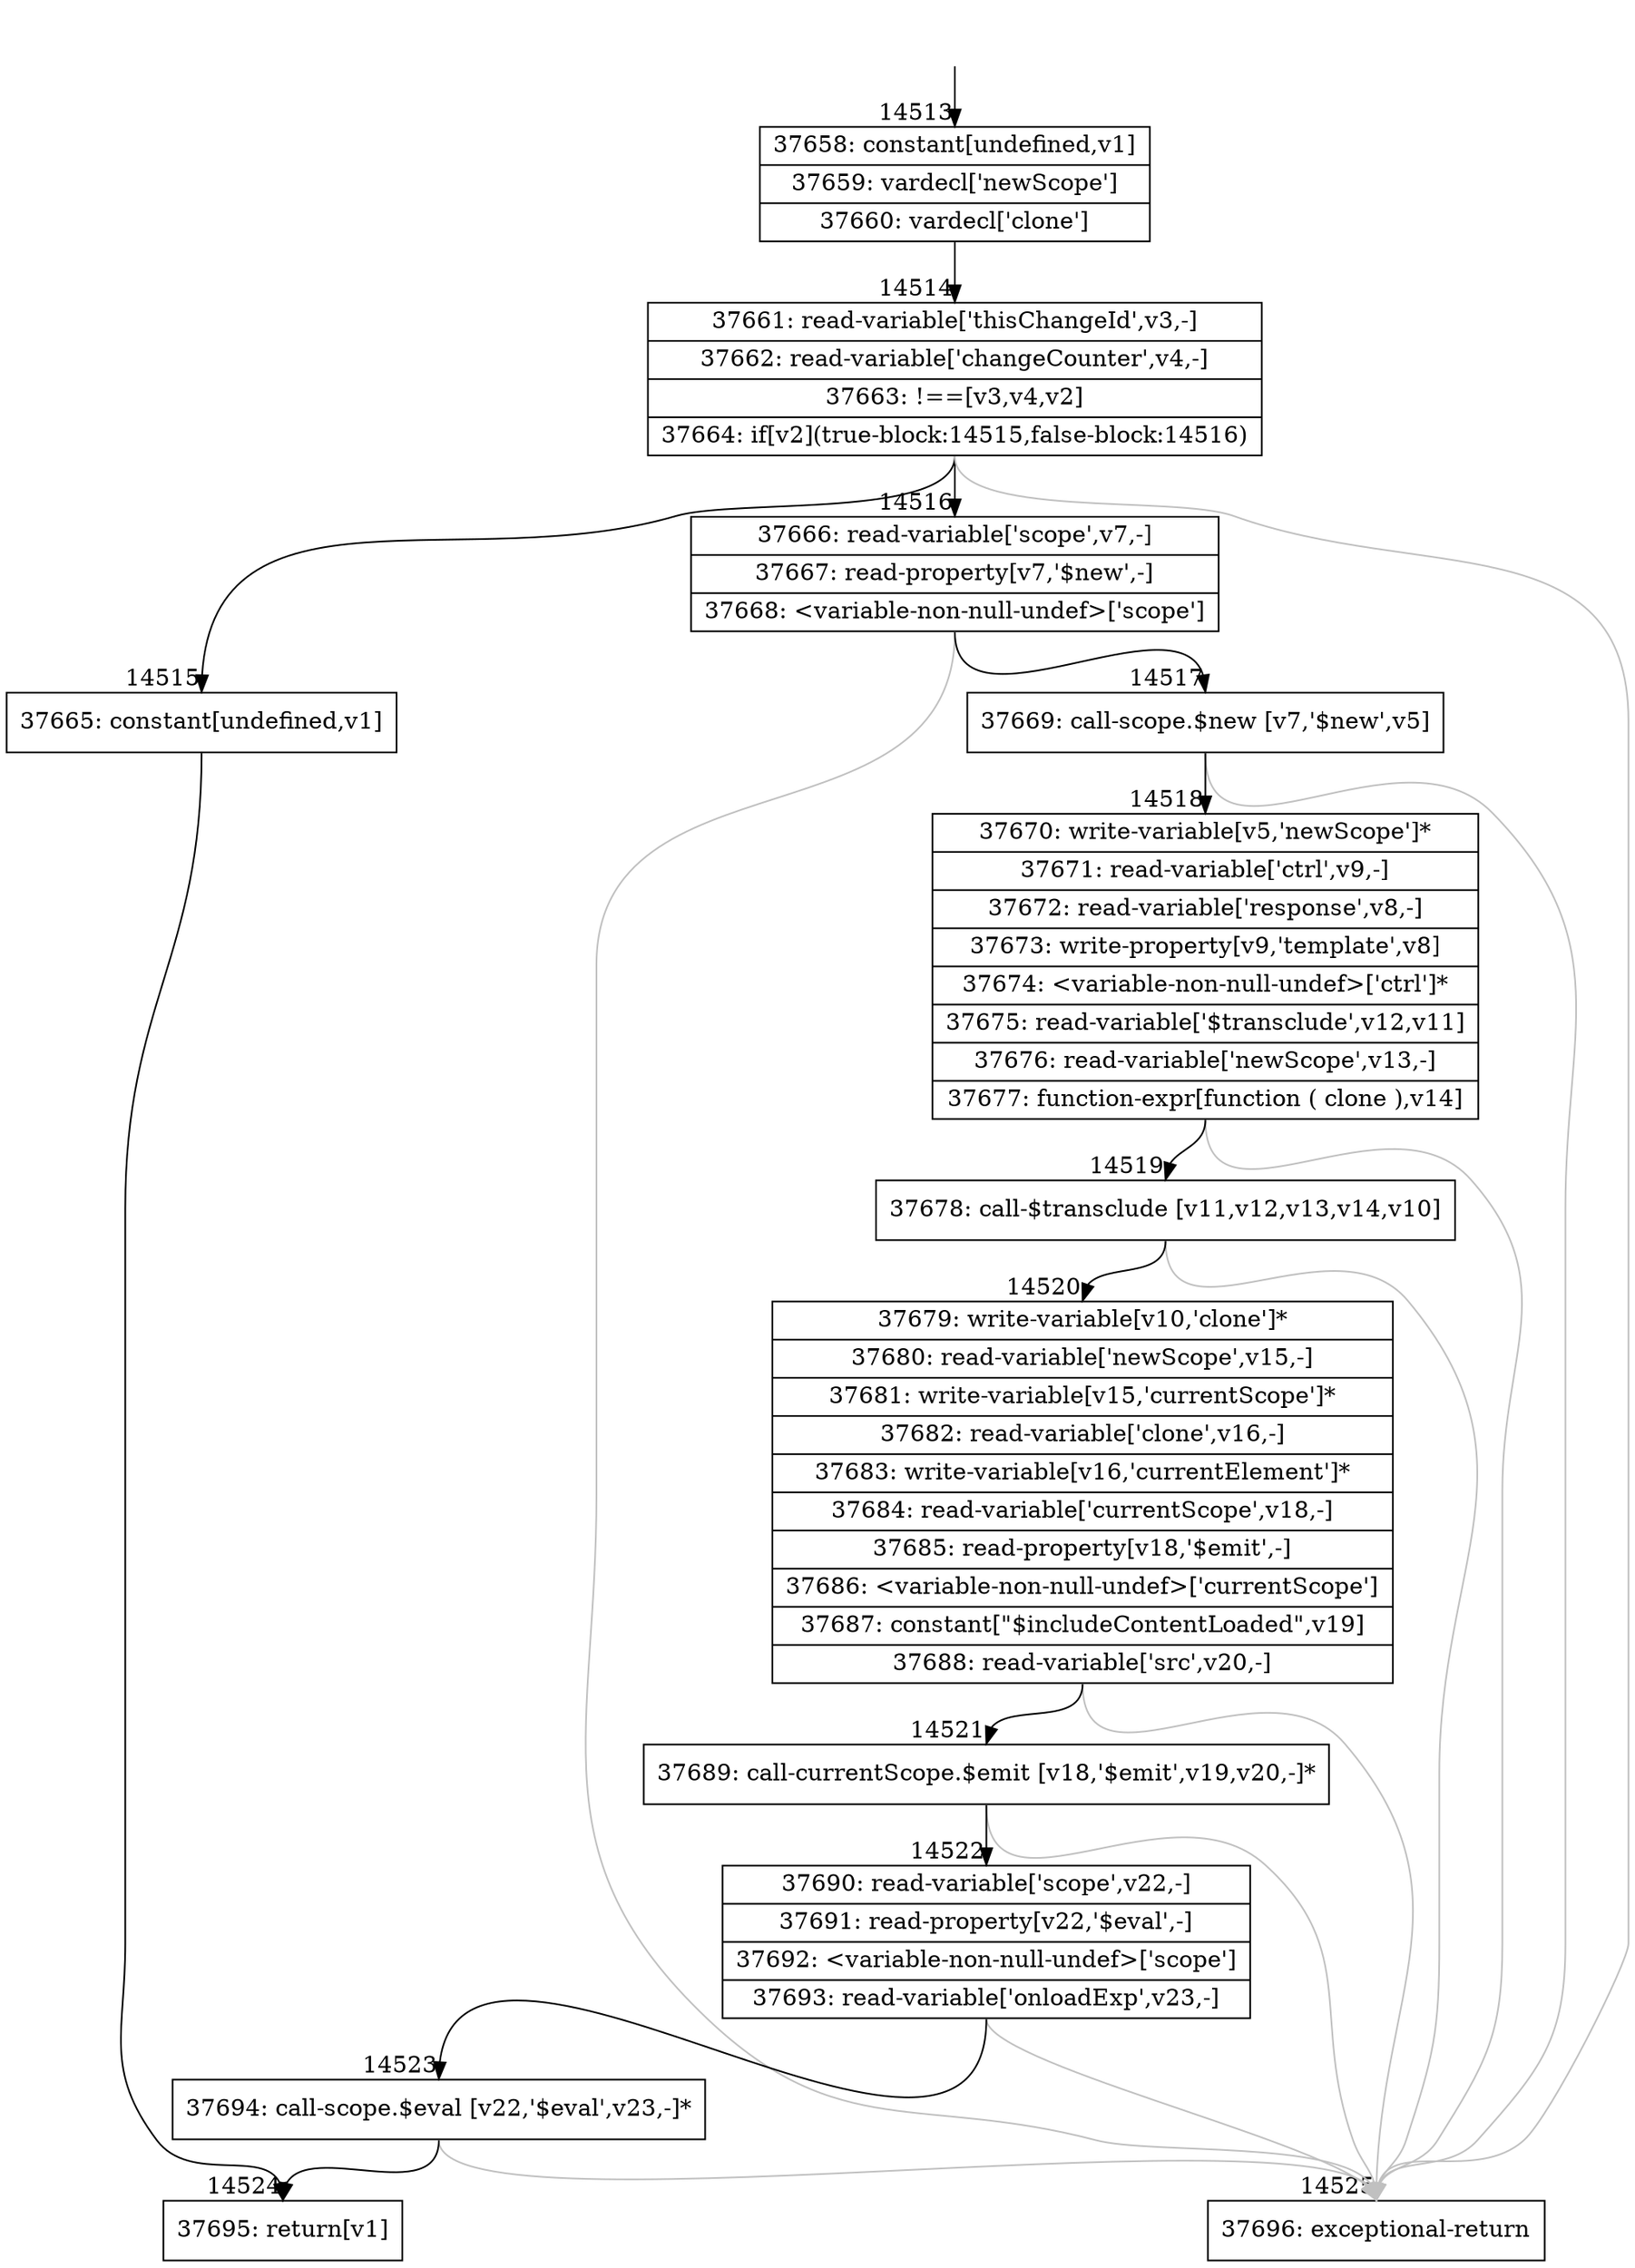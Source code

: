 digraph {
rankdir="TD"
BB_entry1157[shape=none,label=""];
BB_entry1157 -> BB14513 [tailport=s, headport=n, headlabel="    14513"]
BB14513 [shape=record label="{37658: constant[undefined,v1]|37659: vardecl['newScope']|37660: vardecl['clone']}" ] 
BB14513 -> BB14514 [tailport=s, headport=n, headlabel="      14514"]
BB14514 [shape=record label="{37661: read-variable['thisChangeId',v3,-]|37662: read-variable['changeCounter',v4,-]|37663: !==[v3,v4,v2]|37664: if[v2](true-block:14515,false-block:14516)}" ] 
BB14514 -> BB14515 [tailport=s, headport=n, headlabel="      14515"]
BB14514 -> BB14516 [tailport=s, headport=n, headlabel="      14516"]
BB14514 -> BB14525 [tailport=s, headport=n, color=gray, headlabel="      14525"]
BB14515 [shape=record label="{37665: constant[undefined,v1]}" ] 
BB14515 -> BB14524 [tailport=s, headport=n, headlabel="      14524"]
BB14516 [shape=record label="{37666: read-variable['scope',v7,-]|37667: read-property[v7,'$new',-]|37668: \<variable-non-null-undef\>['scope']}" ] 
BB14516 -> BB14517 [tailport=s, headport=n, headlabel="      14517"]
BB14516 -> BB14525 [tailport=s, headport=n, color=gray]
BB14517 [shape=record label="{37669: call-scope.$new [v7,'$new',v5]}" ] 
BB14517 -> BB14518 [tailport=s, headport=n, headlabel="      14518"]
BB14517 -> BB14525 [tailport=s, headport=n, color=gray]
BB14518 [shape=record label="{37670: write-variable[v5,'newScope']*|37671: read-variable['ctrl',v9,-]|37672: read-variable['response',v8,-]|37673: write-property[v9,'template',v8]|37674: \<variable-non-null-undef\>['ctrl']*|37675: read-variable['$transclude',v12,v11]|37676: read-variable['newScope',v13,-]|37677: function-expr[function ( clone ),v14]}" ] 
BB14518 -> BB14519 [tailport=s, headport=n, headlabel="      14519"]
BB14518 -> BB14525 [tailport=s, headport=n, color=gray]
BB14519 [shape=record label="{37678: call-$transclude [v11,v12,v13,v14,v10]}" ] 
BB14519 -> BB14520 [tailport=s, headport=n, headlabel="      14520"]
BB14519 -> BB14525 [tailport=s, headport=n, color=gray]
BB14520 [shape=record label="{37679: write-variable[v10,'clone']*|37680: read-variable['newScope',v15,-]|37681: write-variable[v15,'currentScope']*|37682: read-variable['clone',v16,-]|37683: write-variable[v16,'currentElement']*|37684: read-variable['currentScope',v18,-]|37685: read-property[v18,'$emit',-]|37686: \<variable-non-null-undef\>['currentScope']|37687: constant[\"$includeContentLoaded\",v19]|37688: read-variable['src',v20,-]}" ] 
BB14520 -> BB14521 [tailport=s, headport=n, headlabel="      14521"]
BB14520 -> BB14525 [tailport=s, headport=n, color=gray]
BB14521 [shape=record label="{37689: call-currentScope.$emit [v18,'$emit',v19,v20,-]*}" ] 
BB14521 -> BB14522 [tailport=s, headport=n, headlabel="      14522"]
BB14521 -> BB14525 [tailport=s, headport=n, color=gray]
BB14522 [shape=record label="{37690: read-variable['scope',v22,-]|37691: read-property[v22,'$eval',-]|37692: \<variable-non-null-undef\>['scope']|37693: read-variable['onloadExp',v23,-]}" ] 
BB14522 -> BB14523 [tailport=s, headport=n, headlabel="      14523"]
BB14522 -> BB14525 [tailport=s, headport=n, color=gray]
BB14523 [shape=record label="{37694: call-scope.$eval [v22,'$eval',v23,-]*}" ] 
BB14523 -> BB14524 [tailport=s, headport=n]
BB14523 -> BB14525 [tailport=s, headport=n, color=gray]
BB14524 [shape=record label="{37695: return[v1]}" ] 
BB14525 [shape=record label="{37696: exceptional-return}" ] 
//#$~ 24094
}
